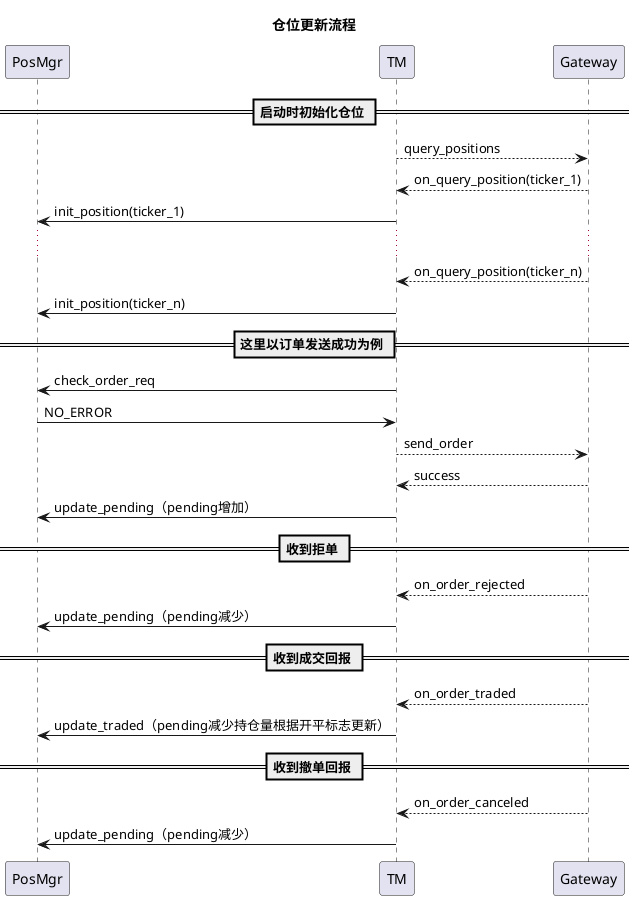 @startuml PosMgr

title 仓位更新流程

participant PosMgr
participant TM
participant Gateway

== 启动时初始化仓位 ==
TM --> Gateway: query_positions
TM <-- Gateway: on_query_position(ticker_1)
TM -> PosMgr: init_position(ticker_1)
...
TM <-- Gateway: on_query_position(ticker_n)
TM -> PosMgr: init_position(ticker_n)

== 这里以订单发送成功为例 ==
TM -> PosMgr: check_order_req
TM <- PosMgr: NO_ERROR
TM --> Gateway: send_order
TM <-- Gateway: success
TM -> PosMgr: update_pending（pending增加）

== 收到拒单 ==
TM <-- Gateway: on_order_rejected
TM -> PosMgr: update_pending（pending减少）

== 收到成交回报 ==
TM <-- Gateway: on_order_traded
TM -> PosMgr: update_traded（pending减少持仓量根据开平标志更新）

== 收到撤单回报 ==
TM <-- Gateway: on_order_canceled
TM -> PosMgr: update_pending（pending减少）

@enduml
